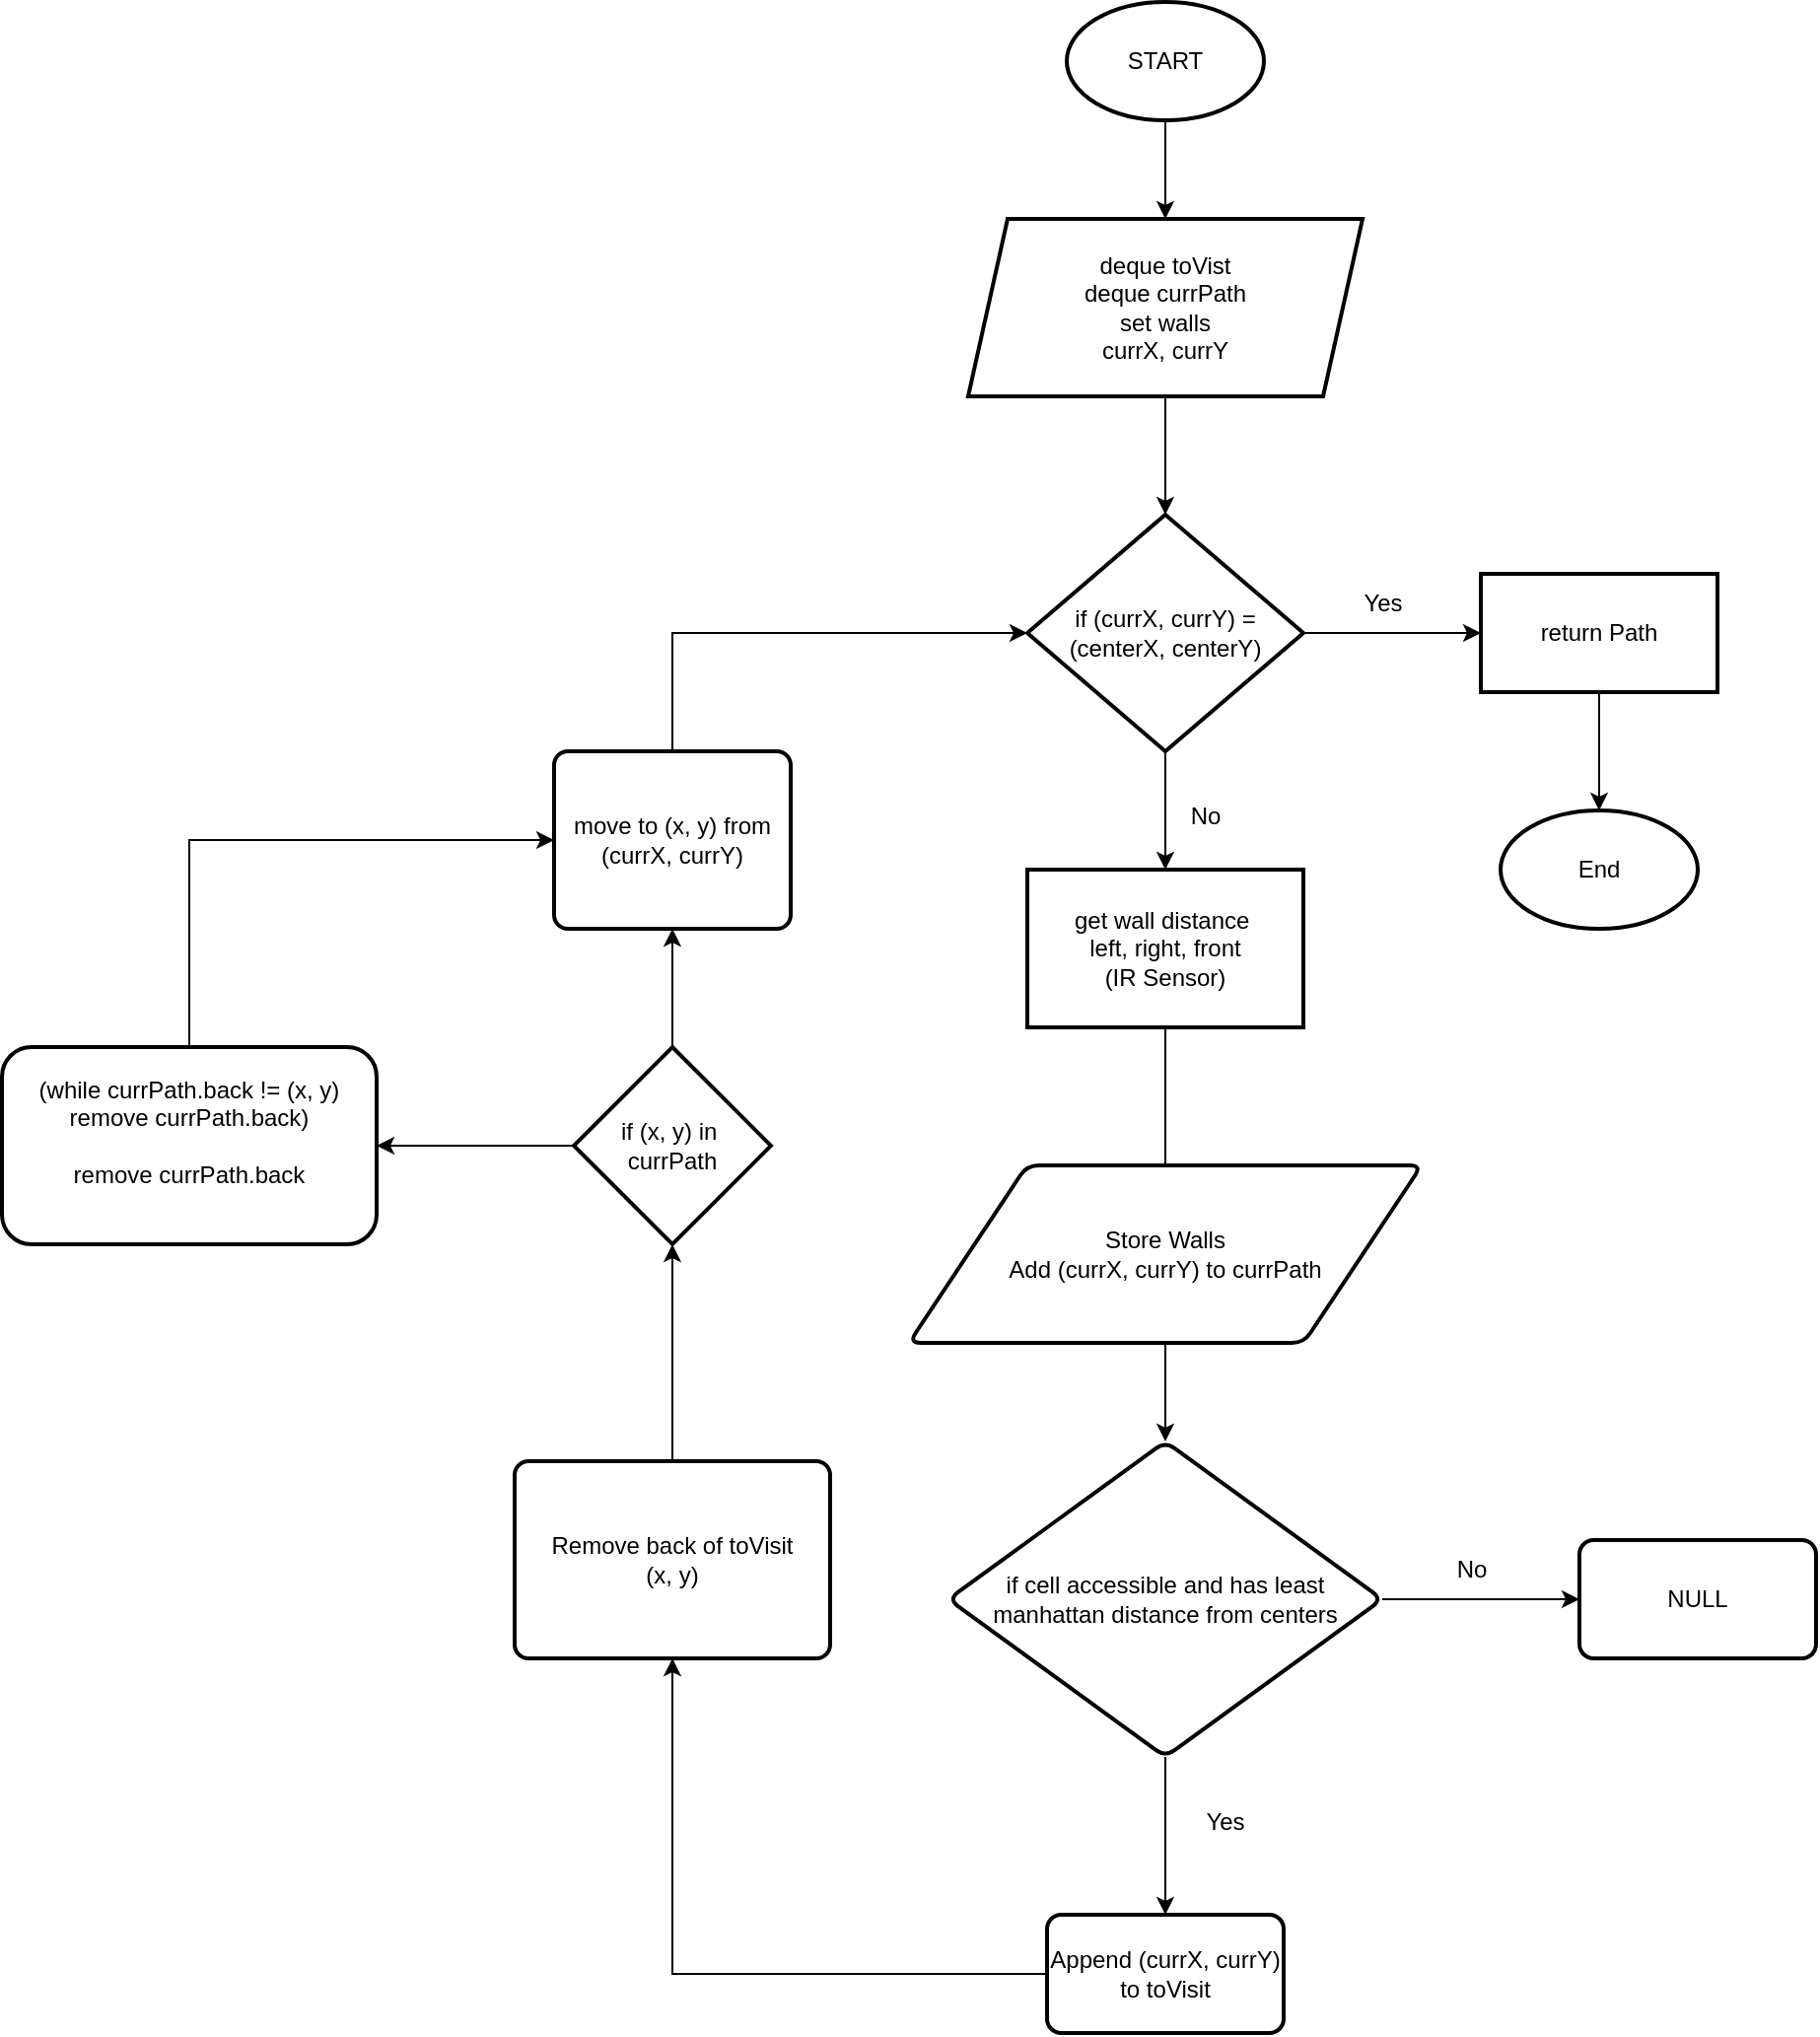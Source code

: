 <mxfile version="24.7.6">
  <diagram name="Page-1" id="lduu6q1h9rY7DhI_inUN">
    <mxGraphModel dx="3183" dy="1238" grid="1" gridSize="10" guides="1" tooltips="1" connect="1" arrows="1" fold="1" page="1" pageScale="1" pageWidth="850" pageHeight="1100" math="0" shadow="0">
      <root>
        <mxCell id="0" />
        <mxCell id="1" parent="0" />
        <mxCell id="nq5gijTAwXcT7DccCSNR-3" value="" style="edgeStyle=orthogonalEdgeStyle;rounded=0;orthogonalLoop=1;jettySize=auto;html=1;" edge="1" parent="1" source="nq5gijTAwXcT7DccCSNR-1" target="nq5gijTAwXcT7DccCSNR-2">
          <mxGeometry relative="1" as="geometry" />
        </mxCell>
        <mxCell id="nq5gijTAwXcT7DccCSNR-1" value="START" style="strokeWidth=2;html=1;shape=mxgraph.flowchart.start_1;whiteSpace=wrap;" vertex="1" parent="1">
          <mxGeometry y="10" width="100" height="60" as="geometry" />
        </mxCell>
        <mxCell id="nq5gijTAwXcT7DccCSNR-5" value="" style="edgeStyle=orthogonalEdgeStyle;rounded=0;orthogonalLoop=1;jettySize=auto;html=1;" edge="1" parent="1" source="nq5gijTAwXcT7DccCSNR-2" target="nq5gijTAwXcT7DccCSNR-4">
          <mxGeometry relative="1" as="geometry" />
        </mxCell>
        <mxCell id="nq5gijTAwXcT7DccCSNR-2" value="&lt;div&gt;deque toVist&lt;/div&gt;deque currPath&lt;div&gt;set walls&lt;/div&gt;&lt;div&gt;currX, currY&lt;/div&gt;" style="shape=parallelogram;perimeter=parallelogramPerimeter;whiteSpace=wrap;html=1;fixedSize=1;strokeWidth=2;" vertex="1" parent="1">
          <mxGeometry x="-50" y="120" width="200" height="90" as="geometry" />
        </mxCell>
        <mxCell id="nq5gijTAwXcT7DccCSNR-8" value="" style="edgeStyle=orthogonalEdgeStyle;rounded=0;orthogonalLoop=1;jettySize=auto;html=1;" edge="1" parent="1" source="nq5gijTAwXcT7DccCSNR-4" target="nq5gijTAwXcT7DccCSNR-7">
          <mxGeometry relative="1" as="geometry" />
        </mxCell>
        <mxCell id="nq5gijTAwXcT7DccCSNR-10" value="" style="edgeStyle=orthogonalEdgeStyle;rounded=0;orthogonalLoop=1;jettySize=auto;html=1;" edge="1" parent="1" source="nq5gijTAwXcT7DccCSNR-4" target="nq5gijTAwXcT7DccCSNR-9">
          <mxGeometry relative="1" as="geometry" />
        </mxCell>
        <mxCell id="nq5gijTAwXcT7DccCSNR-4" value="if (currX, currY) = (centerX, centerY)" style="rhombus;whiteSpace=wrap;html=1;strokeWidth=2;" vertex="1" parent="1">
          <mxGeometry x="-20" y="270" width="140" height="120" as="geometry" />
        </mxCell>
        <mxCell id="nq5gijTAwXcT7DccCSNR-32" value="" style="edgeStyle=orthogonalEdgeStyle;rounded=0;orthogonalLoop=1;jettySize=auto;html=1;" edge="1" parent="1" source="nq5gijTAwXcT7DccCSNR-7" target="nq5gijTAwXcT7DccCSNR-31">
          <mxGeometry relative="1" as="geometry" />
        </mxCell>
        <mxCell id="nq5gijTAwXcT7DccCSNR-7" value="return Path" style="whiteSpace=wrap;html=1;strokeWidth=2;" vertex="1" parent="1">
          <mxGeometry x="210" y="300" width="120" height="60" as="geometry" />
        </mxCell>
        <mxCell id="nq5gijTAwXcT7DccCSNR-14" value="" style="edgeStyle=orthogonalEdgeStyle;rounded=0;orthogonalLoop=1;jettySize=auto;html=1;" edge="1" parent="1" source="nq5gijTAwXcT7DccCSNR-9">
          <mxGeometry relative="1" as="geometry">
            <mxPoint x="50" y="640" as="targetPoint" />
          </mxGeometry>
        </mxCell>
        <mxCell id="nq5gijTAwXcT7DccCSNR-9" value="get wall distance&amp;nbsp;&lt;div&gt;left, right, front&lt;/div&gt;&lt;div&gt;(IR Sensor)&lt;/div&gt;" style="whiteSpace=wrap;html=1;strokeWidth=2;" vertex="1" parent="1">
          <mxGeometry x="-20" y="450" width="140" height="80" as="geometry" />
        </mxCell>
        <mxCell id="nq5gijTAwXcT7DccCSNR-11" value="Yes" style="text;html=1;align=center;verticalAlign=middle;resizable=0;points=[];autosize=1;strokeColor=none;fillColor=none;" vertex="1" parent="1">
          <mxGeometry x="140" y="300" width="40" height="30" as="geometry" />
        </mxCell>
        <mxCell id="nq5gijTAwXcT7DccCSNR-12" value="No" style="text;html=1;align=center;verticalAlign=middle;resizable=0;points=[];autosize=1;strokeColor=none;fillColor=none;" vertex="1" parent="1">
          <mxGeometry x="50" y="408" width="40" height="30" as="geometry" />
        </mxCell>
        <mxCell id="nq5gijTAwXcT7DccCSNR-17" value="" style="edgeStyle=orthogonalEdgeStyle;rounded=0;orthogonalLoop=1;jettySize=auto;html=1;" edge="1" parent="1" source="nq5gijTAwXcT7DccCSNR-15" target="nq5gijTAwXcT7DccCSNR-16">
          <mxGeometry relative="1" as="geometry" />
        </mxCell>
        <mxCell id="nq5gijTAwXcT7DccCSNR-15" value="Store Walls&lt;div&gt;Add (currX, currY) to currPath&lt;/div&gt;" style="shape=parallelogram;html=1;strokeWidth=2;perimeter=parallelogramPerimeter;whiteSpace=wrap;rounded=1;arcSize=12;size=0.23;" vertex="1" parent="1">
          <mxGeometry x="-80" y="600" width="260" height="90" as="geometry" />
        </mxCell>
        <mxCell id="nq5gijTAwXcT7DccCSNR-19" value="" style="edgeStyle=orthogonalEdgeStyle;rounded=0;orthogonalLoop=1;jettySize=auto;html=1;" edge="1" parent="1" source="nq5gijTAwXcT7DccCSNR-16" target="nq5gijTAwXcT7DccCSNR-18">
          <mxGeometry relative="1" as="geometry" />
        </mxCell>
        <mxCell id="nq5gijTAwXcT7DccCSNR-22" value="" style="edgeStyle=orthogonalEdgeStyle;rounded=0;orthogonalLoop=1;jettySize=auto;html=1;" edge="1" parent="1" source="nq5gijTAwXcT7DccCSNR-16" target="nq5gijTAwXcT7DccCSNR-21">
          <mxGeometry relative="1" as="geometry" />
        </mxCell>
        <mxCell id="nq5gijTAwXcT7DccCSNR-16" value="if cell accessible and has least manhattan distance from centers" style="rhombus;whiteSpace=wrap;html=1;strokeWidth=2;rounded=1;arcSize=12;" vertex="1" parent="1">
          <mxGeometry x="-60" y="740" width="220" height="160" as="geometry" />
        </mxCell>
        <mxCell id="nq5gijTAwXcT7DccCSNR-18" value="NULL" style="whiteSpace=wrap;html=1;strokeWidth=2;rounded=1;arcSize=12;" vertex="1" parent="1">
          <mxGeometry x="260" y="790" width="120" height="60" as="geometry" />
        </mxCell>
        <mxCell id="nq5gijTAwXcT7DccCSNR-20" value="No" style="text;html=1;align=center;verticalAlign=middle;resizable=0;points=[];autosize=1;strokeColor=none;fillColor=none;" vertex="1" parent="1">
          <mxGeometry x="185" y="790" width="40" height="30" as="geometry" />
        </mxCell>
        <mxCell id="nq5gijTAwXcT7DccCSNR-24" style="edgeStyle=orthogonalEdgeStyle;rounded=0;orthogonalLoop=1;jettySize=auto;html=1;" edge="1" parent="1" source="nq5gijTAwXcT7DccCSNR-21" target="nq5gijTAwXcT7DccCSNR-25">
          <mxGeometry relative="1" as="geometry">
            <mxPoint x="-230" y="650" as="targetPoint" />
          </mxGeometry>
        </mxCell>
        <mxCell id="nq5gijTAwXcT7DccCSNR-21" value="Append (currX, currY) to toVisit" style="rounded=1;whiteSpace=wrap;html=1;strokeWidth=2;arcSize=12;" vertex="1" parent="1">
          <mxGeometry x="-10" y="980" width="120" height="60" as="geometry" />
        </mxCell>
        <mxCell id="nq5gijTAwXcT7DccCSNR-23" value="Yes" style="text;html=1;align=center;verticalAlign=middle;resizable=0;points=[];autosize=1;strokeColor=none;fillColor=none;" vertex="1" parent="1">
          <mxGeometry x="60" y="918" width="40" height="30" as="geometry" />
        </mxCell>
        <mxCell id="nq5gijTAwXcT7DccCSNR-37" value="" style="edgeStyle=orthogonalEdgeStyle;rounded=0;orthogonalLoop=1;jettySize=auto;html=1;" edge="1" parent="1" source="nq5gijTAwXcT7DccCSNR-25" target="nq5gijTAwXcT7DccCSNR-34">
          <mxGeometry relative="1" as="geometry" />
        </mxCell>
        <mxCell id="nq5gijTAwXcT7DccCSNR-25" value="Remove back of toVisit&lt;div&gt;(x, y)&lt;/div&gt;" style="rounded=1;whiteSpace=wrap;html=1;absoluteArcSize=1;arcSize=14;strokeWidth=2;" vertex="1" parent="1">
          <mxGeometry x="-280" y="750" width="160" height="100" as="geometry" />
        </mxCell>
        <mxCell id="nq5gijTAwXcT7DccCSNR-29" style="edgeStyle=orthogonalEdgeStyle;rounded=0;orthogonalLoop=1;jettySize=auto;html=1;entryX=0;entryY=0.5;entryDx=0;entryDy=0;" edge="1" parent="1" source="nq5gijTAwXcT7DccCSNR-27" target="nq5gijTAwXcT7DccCSNR-4">
          <mxGeometry relative="1" as="geometry">
            <Array as="points">
              <mxPoint x="-200" y="330" />
            </Array>
          </mxGeometry>
        </mxCell>
        <mxCell id="nq5gijTAwXcT7DccCSNR-27" value="move to (x, y) from (currX, currY)" style="rounded=1;whiteSpace=wrap;html=1;absoluteArcSize=1;arcSize=14;strokeWidth=2;" vertex="1" parent="1">
          <mxGeometry x="-260" y="390" width="120" height="90" as="geometry" />
        </mxCell>
        <mxCell id="nq5gijTAwXcT7DccCSNR-31" value="End" style="strokeWidth=2;html=1;shape=mxgraph.flowchart.start_1;whiteSpace=wrap;" vertex="1" parent="1">
          <mxGeometry x="220" y="420" width="100" height="60" as="geometry" />
        </mxCell>
        <mxCell id="nq5gijTAwXcT7DccCSNR-36" value="" style="edgeStyle=orthogonalEdgeStyle;rounded=0;orthogonalLoop=1;jettySize=auto;html=1;" edge="1" parent="1" source="nq5gijTAwXcT7DccCSNR-34" target="nq5gijTAwXcT7DccCSNR-35">
          <mxGeometry relative="1" as="geometry" />
        </mxCell>
        <mxCell id="nq5gijTAwXcT7DccCSNR-39" value="" style="edgeStyle=orthogonalEdgeStyle;rounded=0;orthogonalLoop=1;jettySize=auto;html=1;" edge="1" parent="1" source="nq5gijTAwXcT7DccCSNR-34" target="nq5gijTAwXcT7DccCSNR-27">
          <mxGeometry relative="1" as="geometry" />
        </mxCell>
        <mxCell id="nq5gijTAwXcT7DccCSNR-34" value="if (x, y) in&amp;nbsp;&lt;div&gt;currPath&lt;/div&gt;" style="strokeWidth=2;html=1;shape=mxgraph.flowchart.decision;whiteSpace=wrap;" vertex="1" parent="1">
          <mxGeometry x="-250" y="540" width="100" height="100" as="geometry" />
        </mxCell>
        <mxCell id="nq5gijTAwXcT7DccCSNR-38" style="edgeStyle=orthogonalEdgeStyle;rounded=0;orthogonalLoop=1;jettySize=auto;html=1;entryX=0;entryY=0.5;entryDx=0;entryDy=0;" edge="1" parent="1" source="nq5gijTAwXcT7DccCSNR-35" target="nq5gijTAwXcT7DccCSNR-27">
          <mxGeometry relative="1" as="geometry">
            <Array as="points">
              <mxPoint x="-445" y="435" />
            </Array>
          </mxGeometry>
        </mxCell>
        <mxCell id="nq5gijTAwXcT7DccCSNR-35" value="(while currPath.back != (x, y)&lt;div&gt;remove currPath.back)&lt;/div&gt;&lt;div&gt;&lt;br&gt;&lt;/div&gt;&lt;div&gt;remove currPath.back&lt;/div&gt;&lt;div&gt;&lt;br&gt;&lt;/div&gt;" style="rounded=1;whiteSpace=wrap;html=1;strokeWidth=2;" vertex="1" parent="1">
          <mxGeometry x="-540" y="540" width="190" height="100" as="geometry" />
        </mxCell>
      </root>
    </mxGraphModel>
  </diagram>
</mxfile>

